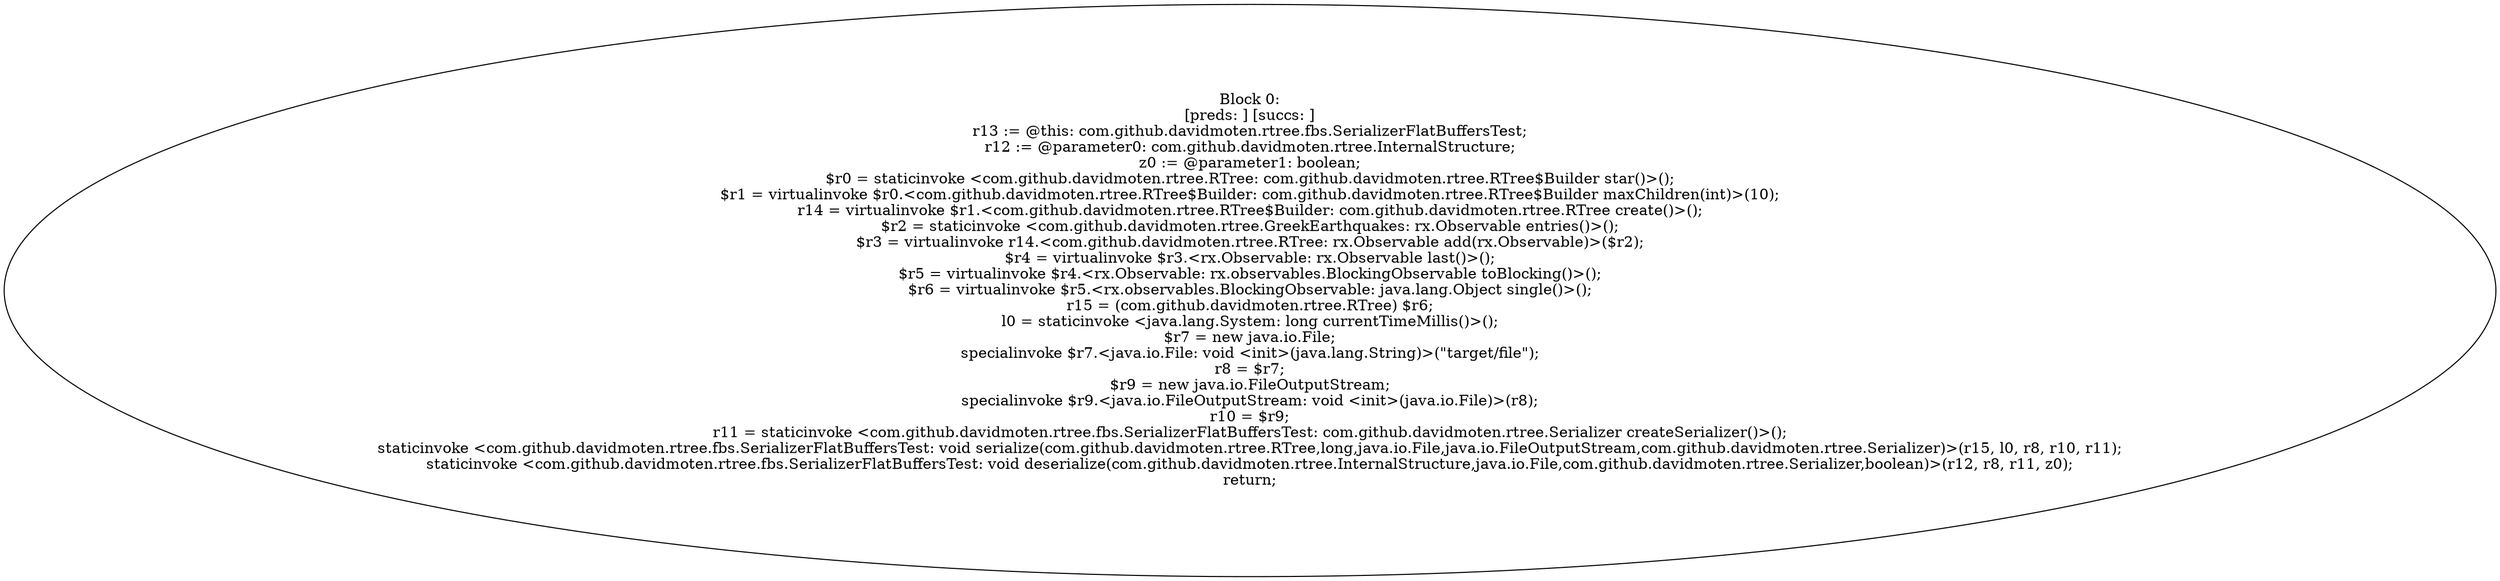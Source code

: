 digraph "unitGraph" {
    "Block 0:
[preds: ] [succs: ]
r13 := @this: com.github.davidmoten.rtree.fbs.SerializerFlatBuffersTest;
r12 := @parameter0: com.github.davidmoten.rtree.InternalStructure;
z0 := @parameter1: boolean;
$r0 = staticinvoke <com.github.davidmoten.rtree.RTree: com.github.davidmoten.rtree.RTree$Builder star()>();
$r1 = virtualinvoke $r0.<com.github.davidmoten.rtree.RTree$Builder: com.github.davidmoten.rtree.RTree$Builder maxChildren(int)>(10);
r14 = virtualinvoke $r1.<com.github.davidmoten.rtree.RTree$Builder: com.github.davidmoten.rtree.RTree create()>();
$r2 = staticinvoke <com.github.davidmoten.rtree.GreekEarthquakes: rx.Observable entries()>();
$r3 = virtualinvoke r14.<com.github.davidmoten.rtree.RTree: rx.Observable add(rx.Observable)>($r2);
$r4 = virtualinvoke $r3.<rx.Observable: rx.Observable last()>();
$r5 = virtualinvoke $r4.<rx.Observable: rx.observables.BlockingObservable toBlocking()>();
$r6 = virtualinvoke $r5.<rx.observables.BlockingObservable: java.lang.Object single()>();
r15 = (com.github.davidmoten.rtree.RTree) $r6;
l0 = staticinvoke <java.lang.System: long currentTimeMillis()>();
$r7 = new java.io.File;
specialinvoke $r7.<java.io.File: void <init>(java.lang.String)>(\"target/file\");
r8 = $r7;
$r9 = new java.io.FileOutputStream;
specialinvoke $r9.<java.io.FileOutputStream: void <init>(java.io.File)>(r8);
r10 = $r9;
r11 = staticinvoke <com.github.davidmoten.rtree.fbs.SerializerFlatBuffersTest: com.github.davidmoten.rtree.Serializer createSerializer()>();
staticinvoke <com.github.davidmoten.rtree.fbs.SerializerFlatBuffersTest: void serialize(com.github.davidmoten.rtree.RTree,long,java.io.File,java.io.FileOutputStream,com.github.davidmoten.rtree.Serializer)>(r15, l0, r8, r10, r11);
staticinvoke <com.github.davidmoten.rtree.fbs.SerializerFlatBuffersTest: void deserialize(com.github.davidmoten.rtree.InternalStructure,java.io.File,com.github.davidmoten.rtree.Serializer,boolean)>(r12, r8, r11, z0);
return;
"
}
